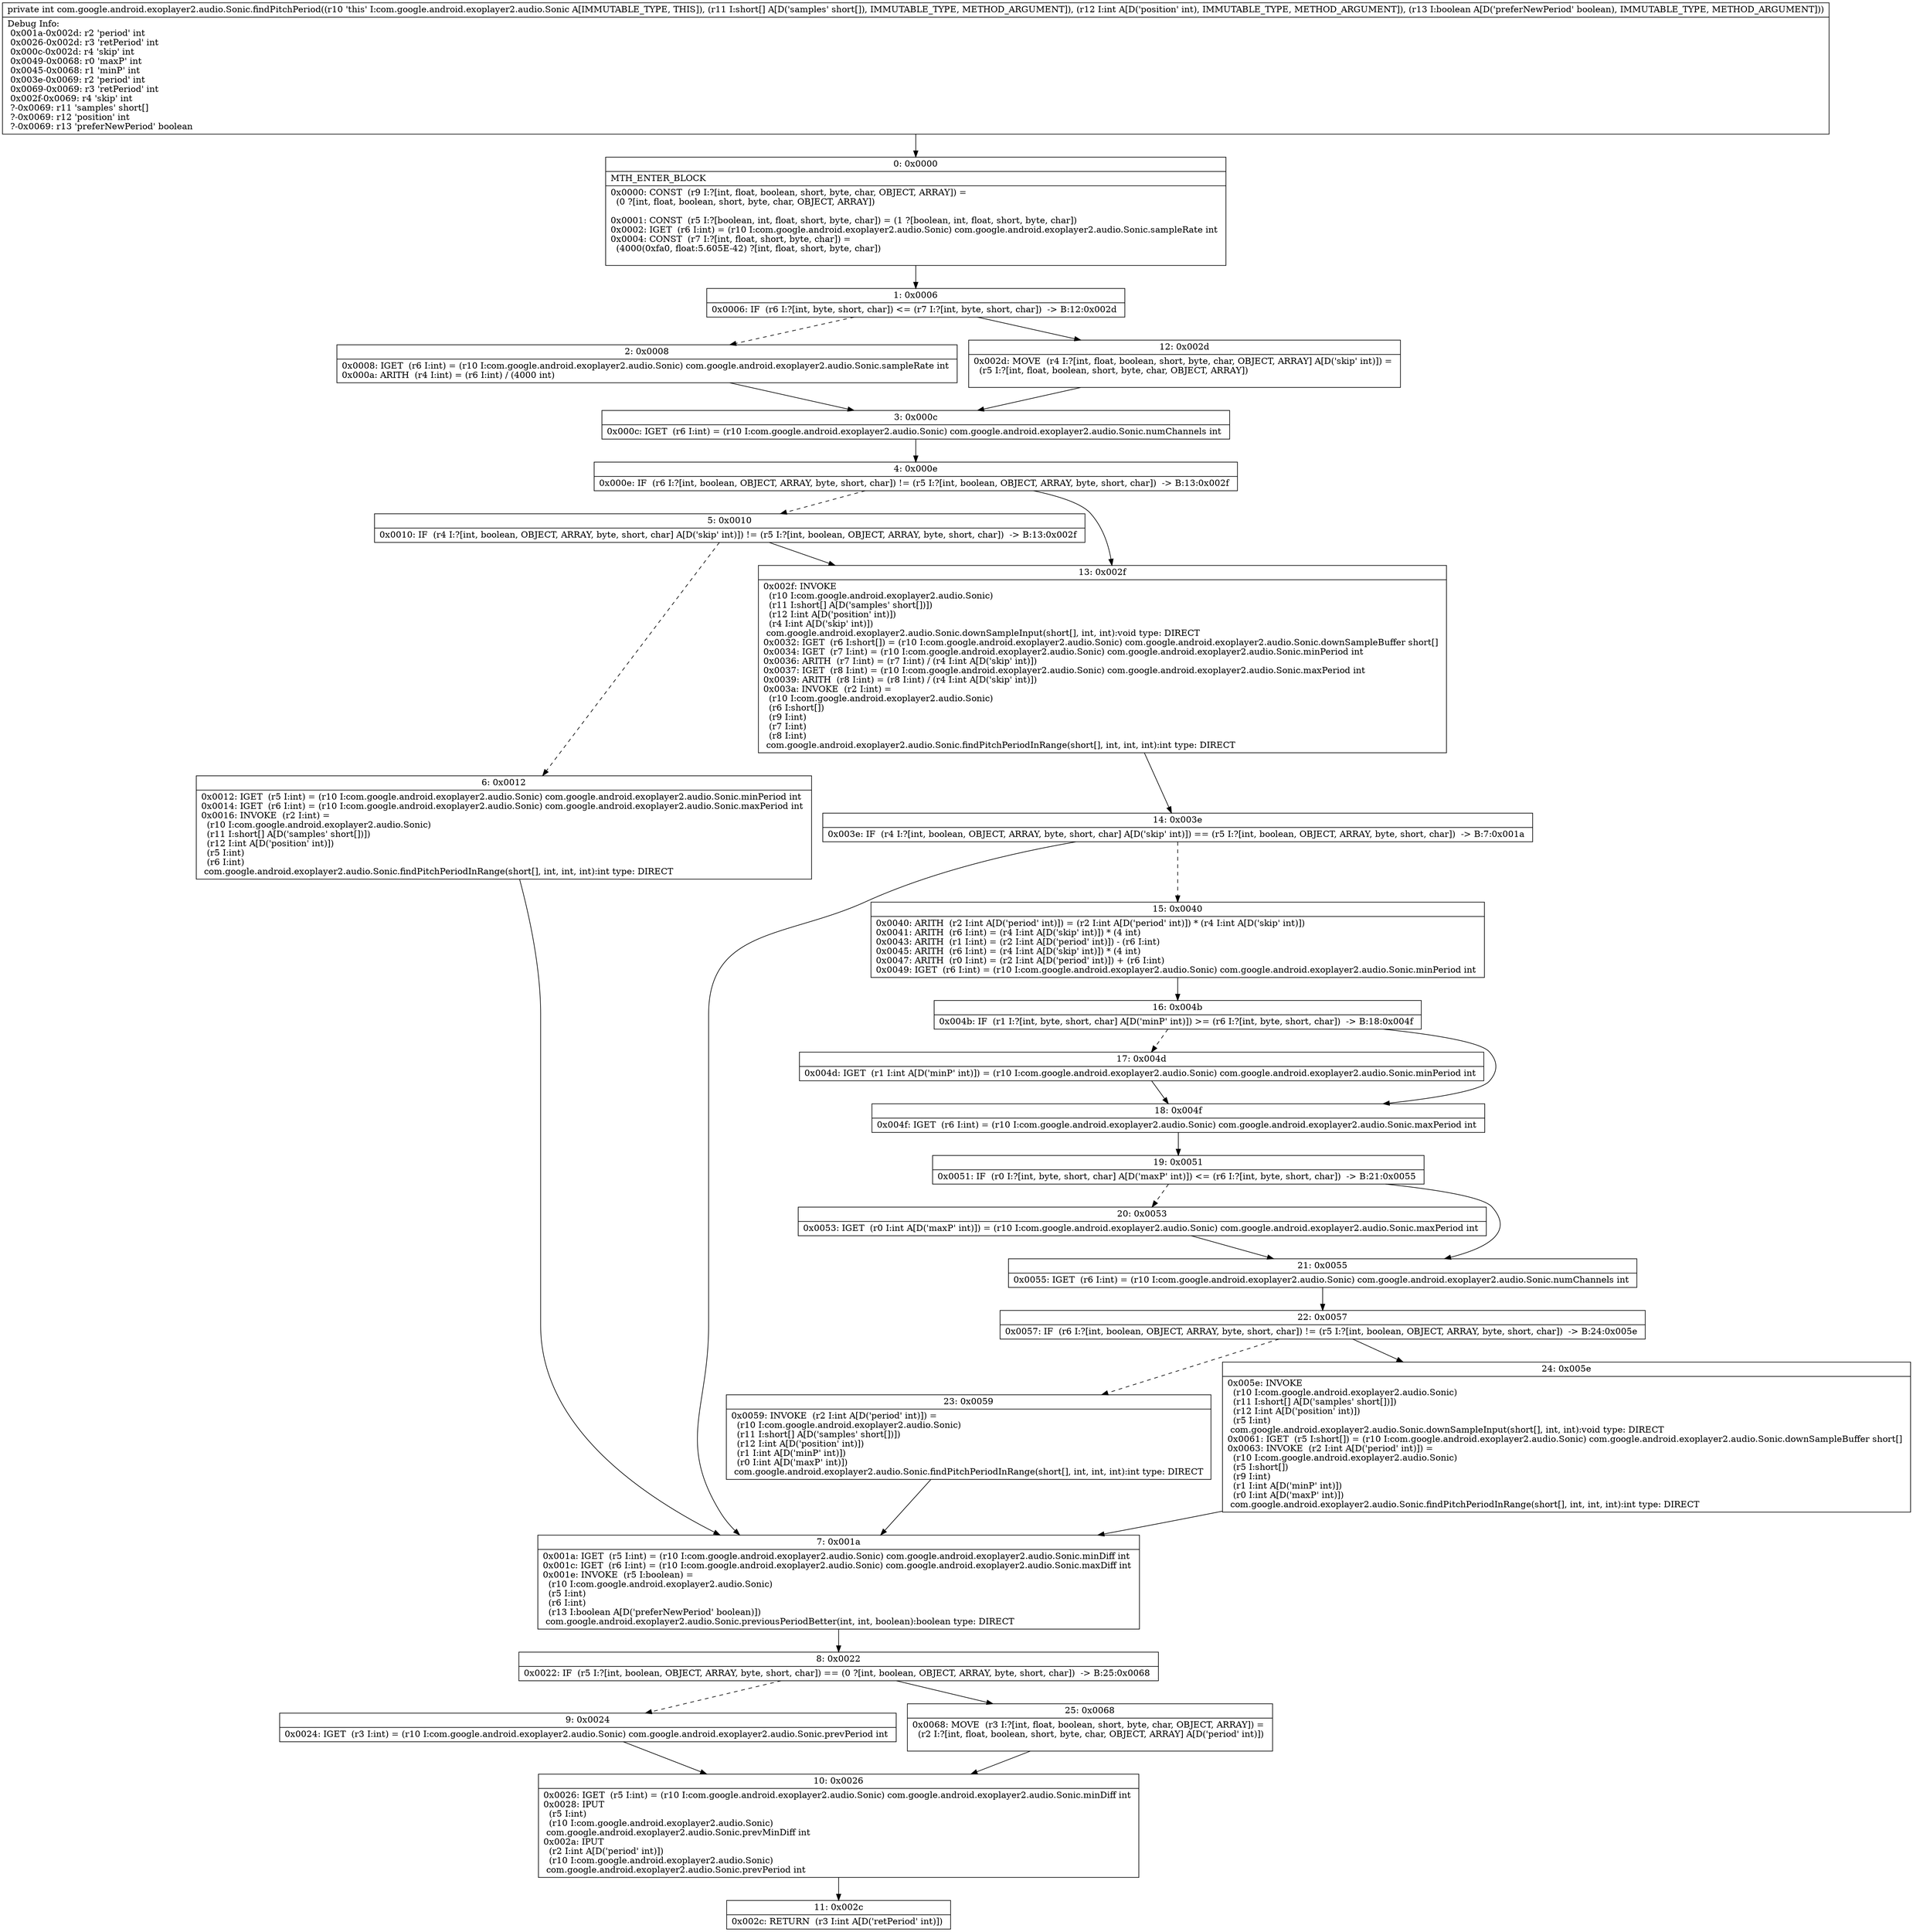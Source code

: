 digraph "CFG forcom.google.android.exoplayer2.audio.Sonic.findPitchPeriod([SIZ)I" {
Node_0 [shape=record,label="{0\:\ 0x0000|MTH_ENTER_BLOCK\l|0x0000: CONST  (r9 I:?[int, float, boolean, short, byte, char, OBJECT, ARRAY]) = \l  (0 ?[int, float, boolean, short, byte, char, OBJECT, ARRAY])\l \l0x0001: CONST  (r5 I:?[boolean, int, float, short, byte, char]) = (1 ?[boolean, int, float, short, byte, char]) \l0x0002: IGET  (r6 I:int) = (r10 I:com.google.android.exoplayer2.audio.Sonic) com.google.android.exoplayer2.audio.Sonic.sampleRate int \l0x0004: CONST  (r7 I:?[int, float, short, byte, char]) = \l  (4000(0xfa0, float:5.605E\-42) ?[int, float, short, byte, char])\l \l}"];
Node_1 [shape=record,label="{1\:\ 0x0006|0x0006: IF  (r6 I:?[int, byte, short, char]) \<= (r7 I:?[int, byte, short, char])  \-\> B:12:0x002d \l}"];
Node_2 [shape=record,label="{2\:\ 0x0008|0x0008: IGET  (r6 I:int) = (r10 I:com.google.android.exoplayer2.audio.Sonic) com.google.android.exoplayer2.audio.Sonic.sampleRate int \l0x000a: ARITH  (r4 I:int) = (r6 I:int) \/ (4000 int) \l}"];
Node_3 [shape=record,label="{3\:\ 0x000c|0x000c: IGET  (r6 I:int) = (r10 I:com.google.android.exoplayer2.audio.Sonic) com.google.android.exoplayer2.audio.Sonic.numChannels int \l}"];
Node_4 [shape=record,label="{4\:\ 0x000e|0x000e: IF  (r6 I:?[int, boolean, OBJECT, ARRAY, byte, short, char]) != (r5 I:?[int, boolean, OBJECT, ARRAY, byte, short, char])  \-\> B:13:0x002f \l}"];
Node_5 [shape=record,label="{5\:\ 0x0010|0x0010: IF  (r4 I:?[int, boolean, OBJECT, ARRAY, byte, short, char] A[D('skip' int)]) != (r5 I:?[int, boolean, OBJECT, ARRAY, byte, short, char])  \-\> B:13:0x002f \l}"];
Node_6 [shape=record,label="{6\:\ 0x0012|0x0012: IGET  (r5 I:int) = (r10 I:com.google.android.exoplayer2.audio.Sonic) com.google.android.exoplayer2.audio.Sonic.minPeriod int \l0x0014: IGET  (r6 I:int) = (r10 I:com.google.android.exoplayer2.audio.Sonic) com.google.android.exoplayer2.audio.Sonic.maxPeriod int \l0x0016: INVOKE  (r2 I:int) = \l  (r10 I:com.google.android.exoplayer2.audio.Sonic)\l  (r11 I:short[] A[D('samples' short[])])\l  (r12 I:int A[D('position' int)])\l  (r5 I:int)\l  (r6 I:int)\l com.google.android.exoplayer2.audio.Sonic.findPitchPeriodInRange(short[], int, int, int):int type: DIRECT \l}"];
Node_7 [shape=record,label="{7\:\ 0x001a|0x001a: IGET  (r5 I:int) = (r10 I:com.google.android.exoplayer2.audio.Sonic) com.google.android.exoplayer2.audio.Sonic.minDiff int \l0x001c: IGET  (r6 I:int) = (r10 I:com.google.android.exoplayer2.audio.Sonic) com.google.android.exoplayer2.audio.Sonic.maxDiff int \l0x001e: INVOKE  (r5 I:boolean) = \l  (r10 I:com.google.android.exoplayer2.audio.Sonic)\l  (r5 I:int)\l  (r6 I:int)\l  (r13 I:boolean A[D('preferNewPeriod' boolean)])\l com.google.android.exoplayer2.audio.Sonic.previousPeriodBetter(int, int, boolean):boolean type: DIRECT \l}"];
Node_8 [shape=record,label="{8\:\ 0x0022|0x0022: IF  (r5 I:?[int, boolean, OBJECT, ARRAY, byte, short, char]) == (0 ?[int, boolean, OBJECT, ARRAY, byte, short, char])  \-\> B:25:0x0068 \l}"];
Node_9 [shape=record,label="{9\:\ 0x0024|0x0024: IGET  (r3 I:int) = (r10 I:com.google.android.exoplayer2.audio.Sonic) com.google.android.exoplayer2.audio.Sonic.prevPeriod int \l}"];
Node_10 [shape=record,label="{10\:\ 0x0026|0x0026: IGET  (r5 I:int) = (r10 I:com.google.android.exoplayer2.audio.Sonic) com.google.android.exoplayer2.audio.Sonic.minDiff int \l0x0028: IPUT  \l  (r5 I:int)\l  (r10 I:com.google.android.exoplayer2.audio.Sonic)\l com.google.android.exoplayer2.audio.Sonic.prevMinDiff int \l0x002a: IPUT  \l  (r2 I:int A[D('period' int)])\l  (r10 I:com.google.android.exoplayer2.audio.Sonic)\l com.google.android.exoplayer2.audio.Sonic.prevPeriod int \l}"];
Node_11 [shape=record,label="{11\:\ 0x002c|0x002c: RETURN  (r3 I:int A[D('retPeriod' int)]) \l}"];
Node_12 [shape=record,label="{12\:\ 0x002d|0x002d: MOVE  (r4 I:?[int, float, boolean, short, byte, char, OBJECT, ARRAY] A[D('skip' int)]) = \l  (r5 I:?[int, float, boolean, short, byte, char, OBJECT, ARRAY])\l \l}"];
Node_13 [shape=record,label="{13\:\ 0x002f|0x002f: INVOKE  \l  (r10 I:com.google.android.exoplayer2.audio.Sonic)\l  (r11 I:short[] A[D('samples' short[])])\l  (r12 I:int A[D('position' int)])\l  (r4 I:int A[D('skip' int)])\l com.google.android.exoplayer2.audio.Sonic.downSampleInput(short[], int, int):void type: DIRECT \l0x0032: IGET  (r6 I:short[]) = (r10 I:com.google.android.exoplayer2.audio.Sonic) com.google.android.exoplayer2.audio.Sonic.downSampleBuffer short[] \l0x0034: IGET  (r7 I:int) = (r10 I:com.google.android.exoplayer2.audio.Sonic) com.google.android.exoplayer2.audio.Sonic.minPeriod int \l0x0036: ARITH  (r7 I:int) = (r7 I:int) \/ (r4 I:int A[D('skip' int)]) \l0x0037: IGET  (r8 I:int) = (r10 I:com.google.android.exoplayer2.audio.Sonic) com.google.android.exoplayer2.audio.Sonic.maxPeriod int \l0x0039: ARITH  (r8 I:int) = (r8 I:int) \/ (r4 I:int A[D('skip' int)]) \l0x003a: INVOKE  (r2 I:int) = \l  (r10 I:com.google.android.exoplayer2.audio.Sonic)\l  (r6 I:short[])\l  (r9 I:int)\l  (r7 I:int)\l  (r8 I:int)\l com.google.android.exoplayer2.audio.Sonic.findPitchPeriodInRange(short[], int, int, int):int type: DIRECT \l}"];
Node_14 [shape=record,label="{14\:\ 0x003e|0x003e: IF  (r4 I:?[int, boolean, OBJECT, ARRAY, byte, short, char] A[D('skip' int)]) == (r5 I:?[int, boolean, OBJECT, ARRAY, byte, short, char])  \-\> B:7:0x001a \l}"];
Node_15 [shape=record,label="{15\:\ 0x0040|0x0040: ARITH  (r2 I:int A[D('period' int)]) = (r2 I:int A[D('period' int)]) * (r4 I:int A[D('skip' int)]) \l0x0041: ARITH  (r6 I:int) = (r4 I:int A[D('skip' int)]) * (4 int) \l0x0043: ARITH  (r1 I:int) = (r2 I:int A[D('period' int)]) \- (r6 I:int) \l0x0045: ARITH  (r6 I:int) = (r4 I:int A[D('skip' int)]) * (4 int) \l0x0047: ARITH  (r0 I:int) = (r2 I:int A[D('period' int)]) + (r6 I:int) \l0x0049: IGET  (r6 I:int) = (r10 I:com.google.android.exoplayer2.audio.Sonic) com.google.android.exoplayer2.audio.Sonic.minPeriod int \l}"];
Node_16 [shape=record,label="{16\:\ 0x004b|0x004b: IF  (r1 I:?[int, byte, short, char] A[D('minP' int)]) \>= (r6 I:?[int, byte, short, char])  \-\> B:18:0x004f \l}"];
Node_17 [shape=record,label="{17\:\ 0x004d|0x004d: IGET  (r1 I:int A[D('minP' int)]) = (r10 I:com.google.android.exoplayer2.audio.Sonic) com.google.android.exoplayer2.audio.Sonic.minPeriod int \l}"];
Node_18 [shape=record,label="{18\:\ 0x004f|0x004f: IGET  (r6 I:int) = (r10 I:com.google.android.exoplayer2.audio.Sonic) com.google.android.exoplayer2.audio.Sonic.maxPeriod int \l}"];
Node_19 [shape=record,label="{19\:\ 0x0051|0x0051: IF  (r0 I:?[int, byte, short, char] A[D('maxP' int)]) \<= (r6 I:?[int, byte, short, char])  \-\> B:21:0x0055 \l}"];
Node_20 [shape=record,label="{20\:\ 0x0053|0x0053: IGET  (r0 I:int A[D('maxP' int)]) = (r10 I:com.google.android.exoplayer2.audio.Sonic) com.google.android.exoplayer2.audio.Sonic.maxPeriod int \l}"];
Node_21 [shape=record,label="{21\:\ 0x0055|0x0055: IGET  (r6 I:int) = (r10 I:com.google.android.exoplayer2.audio.Sonic) com.google.android.exoplayer2.audio.Sonic.numChannels int \l}"];
Node_22 [shape=record,label="{22\:\ 0x0057|0x0057: IF  (r6 I:?[int, boolean, OBJECT, ARRAY, byte, short, char]) != (r5 I:?[int, boolean, OBJECT, ARRAY, byte, short, char])  \-\> B:24:0x005e \l}"];
Node_23 [shape=record,label="{23\:\ 0x0059|0x0059: INVOKE  (r2 I:int A[D('period' int)]) = \l  (r10 I:com.google.android.exoplayer2.audio.Sonic)\l  (r11 I:short[] A[D('samples' short[])])\l  (r12 I:int A[D('position' int)])\l  (r1 I:int A[D('minP' int)])\l  (r0 I:int A[D('maxP' int)])\l com.google.android.exoplayer2.audio.Sonic.findPitchPeriodInRange(short[], int, int, int):int type: DIRECT \l}"];
Node_24 [shape=record,label="{24\:\ 0x005e|0x005e: INVOKE  \l  (r10 I:com.google.android.exoplayer2.audio.Sonic)\l  (r11 I:short[] A[D('samples' short[])])\l  (r12 I:int A[D('position' int)])\l  (r5 I:int)\l com.google.android.exoplayer2.audio.Sonic.downSampleInput(short[], int, int):void type: DIRECT \l0x0061: IGET  (r5 I:short[]) = (r10 I:com.google.android.exoplayer2.audio.Sonic) com.google.android.exoplayer2.audio.Sonic.downSampleBuffer short[] \l0x0063: INVOKE  (r2 I:int A[D('period' int)]) = \l  (r10 I:com.google.android.exoplayer2.audio.Sonic)\l  (r5 I:short[])\l  (r9 I:int)\l  (r1 I:int A[D('minP' int)])\l  (r0 I:int A[D('maxP' int)])\l com.google.android.exoplayer2.audio.Sonic.findPitchPeriodInRange(short[], int, int, int):int type: DIRECT \l}"];
Node_25 [shape=record,label="{25\:\ 0x0068|0x0068: MOVE  (r3 I:?[int, float, boolean, short, byte, char, OBJECT, ARRAY]) = \l  (r2 I:?[int, float, boolean, short, byte, char, OBJECT, ARRAY] A[D('period' int)])\l \l}"];
MethodNode[shape=record,label="{private int com.google.android.exoplayer2.audio.Sonic.findPitchPeriod((r10 'this' I:com.google.android.exoplayer2.audio.Sonic A[IMMUTABLE_TYPE, THIS]), (r11 I:short[] A[D('samples' short[]), IMMUTABLE_TYPE, METHOD_ARGUMENT]), (r12 I:int A[D('position' int), IMMUTABLE_TYPE, METHOD_ARGUMENT]), (r13 I:boolean A[D('preferNewPeriod' boolean), IMMUTABLE_TYPE, METHOD_ARGUMENT]))  | Debug Info:\l  0x001a\-0x002d: r2 'period' int\l  0x0026\-0x002d: r3 'retPeriod' int\l  0x000c\-0x002d: r4 'skip' int\l  0x0049\-0x0068: r0 'maxP' int\l  0x0045\-0x0068: r1 'minP' int\l  0x003e\-0x0069: r2 'period' int\l  0x0069\-0x0069: r3 'retPeriod' int\l  0x002f\-0x0069: r4 'skip' int\l  ?\-0x0069: r11 'samples' short[]\l  ?\-0x0069: r12 'position' int\l  ?\-0x0069: r13 'preferNewPeriod' boolean\l}"];
MethodNode -> Node_0;
Node_0 -> Node_1;
Node_1 -> Node_2[style=dashed];
Node_1 -> Node_12;
Node_2 -> Node_3;
Node_3 -> Node_4;
Node_4 -> Node_5[style=dashed];
Node_4 -> Node_13;
Node_5 -> Node_6[style=dashed];
Node_5 -> Node_13;
Node_6 -> Node_7;
Node_7 -> Node_8;
Node_8 -> Node_9[style=dashed];
Node_8 -> Node_25;
Node_9 -> Node_10;
Node_10 -> Node_11;
Node_12 -> Node_3;
Node_13 -> Node_14;
Node_14 -> Node_7;
Node_14 -> Node_15[style=dashed];
Node_15 -> Node_16;
Node_16 -> Node_17[style=dashed];
Node_16 -> Node_18;
Node_17 -> Node_18;
Node_18 -> Node_19;
Node_19 -> Node_20[style=dashed];
Node_19 -> Node_21;
Node_20 -> Node_21;
Node_21 -> Node_22;
Node_22 -> Node_23[style=dashed];
Node_22 -> Node_24;
Node_23 -> Node_7;
Node_24 -> Node_7;
Node_25 -> Node_10;
}

